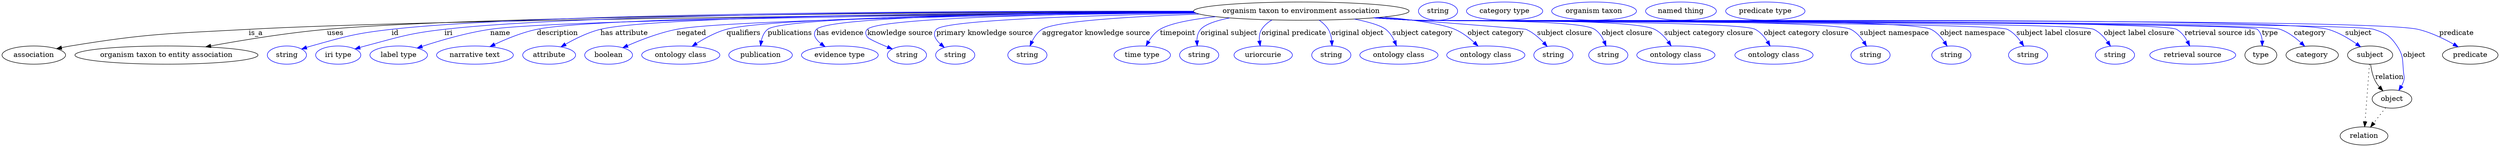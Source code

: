 digraph {
	graph [bb="0,0,4907,283"];
	node [label="\N"];
	"organism taxon to environment association"	[height=0.5,
		label="organism taxon to environment association",
		pos="2552.4,265",
		width=5.8856];
	association	[height=0.5,
		pos="62.394,178",
		width=1.7332];
	"organism taxon to environment association" -> association	[label=is_a,
		lp="498.39,221.5",
		pos="e,106.89,190.67 2342.3,262.5 1890.9,258.93 840.8,248.74 484.39,229 327.95,220.33 287.97,221.64 133.39,196 128,195.11 122.41,194.03 \
116.84,192.86"];
	"organism taxon to entity association"	[height=0.5,
		pos="322.39,178",
		width=5.0009];
	"organism taxon to environment association" -> "organism taxon to entity association"	[label=uses,
		lp="653.89,221.5",
		pos="e,399.37,194.29 2340.8,263.85 1913.9,262.93 962.32,257.62 637.39,229 559.77,222.16 472.31,207.74 409.27,196.13"];
	id	[color=blue,
		height=0.5,
		label=string,
		pos="558.39,178",
		width=1.0652];
	"organism taxon to environment association" -> id	[color=blue,
		label=id,
		lp="771.39,221.5",
		pos="e,587.38,189.97 2340.4,264.8 1935,265.51 1063.5,262.86 764.39,229 693.11,220.93 675.47,215.35 606.39,196 603.29,195.13 600.09,194.16 \
596.89,193.14",
		style=solid];
	iri	[color=blue,
		height=0.5,
		label="iri type",
		pos="659.39,178",
		width=1.2277];
	"organism taxon to environment association" -> iri	[color=blue,
		label=iri,
		lp="876.39,221.5",
		pos="e,692.32,190.13 2340.4,264.55 1953.5,264.73 1147,261.08 868.39,229 797.99,220.89 780.89,214.18 712.39,196 709.02,195.11 705.55,194.12 \
702.07,193.1",
		style=solid];
	name	[color=blue,
		height=0.5,
		label="label type",
		pos="778.39,178",
		width=1.5707];
	"organism taxon to environment association" -> name	[color=blue,
		label=name,
		lp="977.39,221.5",
		pos="e,814.5,191.97 2342.8,262.32 1941,258.68 1090.5,248.74 957.39,229 911.15,222.15 859.92,207.04 824.16,195.21",
		style=solid];
	description	[color=blue,
		height=0.5,
		label="narrative text",
		pos="928.39,178",
		width=2.0943];
	"organism taxon to environment association" -> description	[color=blue,
		label=description,
		lp="1088.9,221.5",
		pos="e,957.48,194.73 2341.1,263.41 1956.7,261.7 1171.1,255.03 1048.4,229 1019.9,222.95 989.57,210.27 966.56,199.2",
		style=solid];
	"has attribute"	[color=blue,
		height=0.5,
		label=attribute,
		pos="1073.4,178",
		width=1.4443];
	"organism taxon to environment association" -> "has attribute"	[color=blue,
		label="has attribute",
		lp="1220.4,221.5",
		pos="e,1096.5,194.23 2341,263.69 1982.5,262.42 1283.2,256.39 1173.4,229 1149.3,222.98 1124.3,210.48 1105.3,199.48",
		style=solid];
	negated	[color=blue,
		height=0.5,
		label=boolean,
		pos="1190.4,178",
		width=1.2999];
	"organism taxon to environment association" -> negated	[color=blue,
		label=negated,
		lp="1352.4,221.5",
		pos="e,1218.1,192.53 2343.6,261.81 2019,257.84 1420.3,248.04 1323.4,229 1289.8,222.39 1253.5,208.23 1227.3,196.66",
		style=solid];
	qualifiers	[color=blue,
		height=0.5,
		label="ontology class",
		pos="1331.4,178",
		width=2.1304];
	"organism taxon to environment association" -> qualifiers	[color=blue,
		label=qualifiers,
		lp="1454.9,221.5",
		pos="e,1353.8,195.41 2342,262.85 2039.2,260.37 1507.3,252.68 1421.4,229 1400.5,223.23 1379.1,211.67 1362.5,201.12",
		style=solid];
	publications	[color=blue,
		height=0.5,
		label=publication,
		pos="1488.4,178",
		width=1.7332];
	"organism taxon to environment association" -> publications	[color=blue,
		label=publications,
		lp="1546.4,221.5",
		pos="e,1488.3,196.18 2341.3,263.3 2044.2,261.4 1534.8,254.43 1502.4,229 1495.4,223.48 1491.7,214.73 1489.8,206.08",
		style=solid];
	"has evidence"	[color=blue,
		height=0.5,
		label="evidence type",
		pos="1644.4,178",
		width=2.0943];
	"organism taxon to environment association" -> "has evidence"	[color=blue,
		label="has evidence",
		lp="1644.9,221.5",
		pos="e,1615.2,194.71 2341.2,263.59 2068,261.99 1623.8,255.33 1598.4,229 1589.6,219.91 1596.2,209.68 1606.9,200.86",
		style=solid];
	"knowledge source"	[color=blue,
		height=0.5,
		label=string,
		pos="1776.4,178",
		width=1.0652];
	"organism taxon to environment association" -> "knowledge source"	[color=blue,
		label="knowledge source",
		lp="1762.9,221.5",
		pos="e,1747.6,190.14 2342.4,262.58 2096.8,259.87 1720.4,251.97 1698.4,229 1693.8,224.19 1694.8,219.6 1698.4,214 1700.9,210.08 1719.8,\
201.57 1738.3,193.92",
		style=solid];
	"primary knowledge source"	[color=blue,
		height=0.5,
		label=string,
		pos="1871.4,178",
		width=1.0652];
	"organism taxon to environment association" -> "primary knowledge source"	[color=blue,
		label="primary knowledge source",
		lp="1929.4,221.5",
		pos="e,1849.9,193.09 2345.8,260.83 2140,256.62 1852,247.47 1834.4,229 1825.8,220 1832.4,208.99 1842.3,199.59",
		style=solid];
	"aggregator knowledge source"	[color=blue,
		height=0.5,
		label=string,
		pos="2013.4,178",
		width=1.0652];
	"organism taxon to environment association" -> "aggregator knowledge source"	[color=blue,
		label="aggregator knowledge source",
		lp="2148.9,221.5",
		pos="e,2018.5,195.92 2351.8,259.15 2220.7,254.46 2068.9,245.52 2042.4,229 2033.5,223.49 2027.1,214.21 2022.6,205.14",
		style=solid];
	timepoint	[color=blue,
		height=0.5,
		label="time type",
		pos="2239.4,178",
		width=1.5346];
	"organism taxon to environment association" -> timepoint	[color=blue,
		label=timepoint,
		lp="2309.4,221.5",
		pos="e,2246.9,196.26 2383.9,254 2337.3,248.79 2294.1,240.9 2274.4,229 2265,223.34 2257.5,214.08 2251.9,205.06",
		style=solid];
	"original subject"	[color=blue,
		height=0.5,
		label=string,
		pos="2351.4,178",
		width=1.0652];
	"organism taxon to environment association" -> "original subject"	[color=blue,
		label="original subject",
		lp="2410.4,221.5",
		pos="e,2347.5,196.32 2411.5,251.51 2385.4,246.38 2363.5,239.16 2354.4,229 2348.9,222.88 2347.1,214.5 2346.9,206.34",
		style=solid];
	"original predicate"	[color=blue,
		height=0.5,
		label=uriorcurie,
		pos="2477.4,178",
		width=1.5887];
	"organism taxon to environment association" -> "original predicate"	[color=blue,
		label="original predicate",
		lp="2537.9,221.5",
		pos="e,2471.6,196.05 2494.5,247.47 2486.5,242.76 2479.4,236.73 2474.4,229 2470.1,222.3 2469.2,213.98 2469.9,206.06",
		style=solid];
	"original object"	[color=blue,
		height=0.5,
		label=string,
		pos="2611.4,178",
		width=1.0652];
	"organism taxon to environment association" -> "original object"	[color=blue,
		label="original object",
		lp="2662.9,221.5",
		pos="e,2612.8,196.39 2587.4,247.19 2594.4,242.27 2600.9,236.22 2605.4,229 2609.5,222.35 2611.5,214.25 2612.3,206.52",
		style=solid];
	"subject category"	[color=blue,
		height=0.5,
		label="ontology class",
		pos="2744.4,178",
		width=2.1304];
	"organism taxon to environment association" -> "subject category"	[color=blue,
		label="subject category",
		lp="2790.9,221.5",
		pos="e,2739.6,196.35 2656.6,249.31 2683.4,243.95 2707.7,237.15 2718.4,229 2726.1,223.15 2731.7,214.37 2735.7,205.79",
		style=solid];
	"object category"	[color=blue,
		height=0.5,
		label="ontology class",
		pos="2915.4,178",
		width=2.1304];
	"organism taxon to environment association" -> "object category"	[color=blue,
		label="object category",
		lp="2934.9,221.5",
		pos="e,2900,195.89 2714.6,253.36 2771.9,247.87 2828.5,239.97 2854.4,229 2868.6,222.98 2882.1,212.57 2892.8,202.81",
		style=solid];
	"subject closure"	[color=blue,
		height=0.5,
		label=string,
		pos="3048.4,178",
		width=1.0652];
	"organism taxon to environment association" -> "subject closure"	[color=blue,
		label="subject closure",
		lp="3070.9,221.5",
		pos="e,3036.1,195.1 2703.4,252.33 2830.8,242.44 2992.7,229.75 2994.4,229 3007.7,223.17 3019.8,212.67 3029.2,202.79",
		style=solid];
	"object closure"	[color=blue,
		height=0.5,
		label=string,
		pos="3156.4,178",
		width=1.0652];
	"organism taxon to environment association" -> "object closure"	[color=blue,
		label="object closure",
		lp="3193.4,221.5",
		pos="e,3152,195.95 2700.4,252.08 2724.8,250.27 2749.8,248.51 2773.4,247 2812.9,244.48 3095.9,250.14 3129.4,229 3138,223.59 3144,214.46 \
3148.2,205.47",
		style=solid];
	"subject category closure"	[color=blue,
		height=0.5,
		label="ontology class",
		pos="3289.4,178",
		width=2.1304];
	"organism taxon to environment association" -> "subject category closure"	[color=blue,
		label="subject category closure",
		lp="3353.9,221.5",
		pos="e,3280.1,196.2 2698.6,251.95 2723.5,250.13 2749.2,248.39 2773.4,247 2826,243.98 3200.1,252.16 3247.4,229 3258.3,223.66 3267.4,214.03 \
3274.4,204.63",
		style=solid];
	"object category closure"	[color=blue,
		height=0.5,
		label="ontology class",
		pos="3482.4,178",
		width=2.1304];
	"organism taxon to environment association" -> "object category closure"	[color=blue,
		label="object category closure",
		lp="3545.9,221.5",
		pos="e,3474.7,196.19 2697.1,251.83 2722.5,249.99 2748.7,248.28 2773.4,247 2810.7,245.07 3412.3,246.25 3445.4,229 3455.6,223.71 3463.6,\
214.21 3469.6,204.91",
		style=solid];
	"subject namespace"	[color=blue,
		height=0.5,
		label=string,
		pos="3672.4,178",
		width=1.0652];
	"organism taxon to environment association" -> "subject namespace"	[color=blue,
		label="subject namespace",
		lp="3719.4,221.5",
		pos="e,3664.4,195.75 2696.2,251.77 2721.9,249.92 2748.4,248.22 2773.4,247 2821.1,244.67 3590.7,250.41 3633.4,229 3644.1,223.64 3652.7,\
213.81 3659.1,204.28",
		style=solid];
	"object namespace"	[color=blue,
		height=0.5,
		label=string,
		pos="3831.4,178",
		width=1.0652];
	"organism taxon to environment association" -> "object namespace"	[color=blue,
		label="object namespace",
		lp="3873.4,221.5",
		pos="e,3823.1,195.77 2695.9,251.72 2721.7,249.87 2748.3,248.19 2773.4,247 2829.9,244.33 3740.6,253.95 3791.4,229 3802.2,223.67 3811.1,\
213.85 3817.7,204.31",
		style=solid];
	"subject label closure"	[color=blue,
		height=0.5,
		label=string,
		pos="3982.4,178",
		width=1.0652];
	"organism taxon to environment association" -> "subject label closure"	[color=blue,
		label="subject label closure",
		lp="4033.4,221.5",
		pos="e,3973.8,195.79 2695.6,251.7 2721.5,249.84 2748.2,248.16 2773.4,247 2805.8,245.5 3912.2,243.1 3941.4,229 3952.4,223.69 3961.4,213.88 \
3968.2,204.34",
		style=solid];
	"object label closure"	[color=blue,
		height=0.5,
		label=string,
		pos="4153.4,178",
		width=1.0652];
	"organism taxon to environment association" -> "object label closure"	[color=blue,
		label="object label closure",
		lp="4200.9,221.5",
		pos="e,4144.5,195.81 2695.3,251.68 2721.2,249.82 2748.1,248.14 2773.4,247 2810.5,245.32 4077.8,244.93 4111.4,229 4122.5,223.72 4131.8,\
213.91 4138.7,204.36",
		style=solid];
	"retrieval source ids"	[color=blue,
		height=0.5,
		label="retrieval source",
		pos="4306.4,178",
		width=2.347];
	"organism taxon to environment association" -> "retrieval source ids"	[color=blue,
		label="retrieval source ids",
		lp="4359.9,221.5",
		pos="e,4300.4,196.18 2695,251.67 2721,249.8 2748,248.13 2773.4,247 2815.1,245.15 4237.9,249.24 4274.4,229 4283.9,223.75 4290.9,214.39 \
4296,205.18",
		style=solid];
	type	[height=0.5,
		pos="4440.4,178",
		width=0.86659];
	"organism taxon to environment association" -> type	[color=blue,
		label=type,
		lp="4458.4,221.5",
		pos="e,4443.1,195.99 2695,251.65 2721,249.78 2748,248.11 2773.4,247 2796.4,245.99 4416.1,244.23 4433.4,229 4439.9,223.32 4442.4,214.65 \
4443.1,206.12",
		style=solid];
	category	[height=0.5,
		pos="4541.4,178",
		width=1.4263];
	"organism taxon to environment association" -> category	[color=blue,
		label=category,
		lp="4536.9,221.5",
		pos="e,4526.7,195.48 2694.7,251.66 2720.8,249.79 2747.9,248.11 2773.4,247 2820.7,244.93 4433.8,244.83 4478.4,229 4493.6,223.59 4508,212.84 \
4519.1,202.68",
		style=solid];
	subject	[height=0.5,
		pos="4655.4,178",
		width=1.2277];
	"organism taxon to environment association" -> subject	[color=blue,
		label=subject,
		lp="4632.4,221.5",
		pos="e,4636.7,194.32 2694.7,251.65 2720.8,249.78 2747.9,248.11 2773.4,247 2873.2,242.66 4476.2,256.25 4572.4,229 4592.6,223.29 4612.7,\
211.3 4628.2,200.49",
		style=solid];
	object	[height=0.5,
		pos="4698.4,91",
		width=1.0832];
	"organism taxon to environment association" -> object	[color=blue,
		label=object,
		lp="4742.4,178",
		pos="e,4711.8,108.09 2694.7,251.64 2720.8,249.77 2747.9,248.1 2773.4,247 2825.8,244.74 4612.5,245.3 4662.4,229 4686.3,221.18 4694.3,216.87 \
4708.4,196 4722.2,175.52 4718.5,166.51 4721.4,142 4722.2,135.38 4723.3,133.39 4721.4,127 4720.4,123.55 4718.9,120.13 4717.1,116.85",
		style=solid];
	predicate	[height=0.5,
		pos="4852.4,178",
		width=1.5165];
	"organism taxon to environment association" -> predicate	[color=blue,
		label=predicate,
		lp="4825.4,221.5",
		pos="e,4828.6,194.36 2694.7,251.63 2720.8,249.76 2747.9,248.09 2773.4,247 2883.1,242.29 4642.5,254.08 4749.4,229 4774.3,223.16 4800.2,\
210.56 4819.8,199.48",
		style=solid];
	association_type	[color=blue,
		height=0.5,
		label=string,
		pos="2820.4,265",
		width=1.0652];
	association_category	[color=blue,
		height=0.5,
		label="category type",
		pos="2951.4,265",
		width=2.0762];
	subject -> object	[label=relation,
		lp="4693.4,134.5",
		pos="e,4680.5,107.23 4656.5,159.55 4657.7,149.57 4660.2,137.07 4665.4,127 4667.6,122.68 4670.5,118.52 4673.7,114.66"];
	relation	[height=0.5,
		pos="4643.4,18",
		width=1.2999];
	subject -> relation	[pos="e,4644.7,36.188 4654.1,159.79 4652,132.48 4648,78.994 4645.5,46.38",
		style=dotted];
	"organism taxon to environment association_subject"	[color=blue,
		height=0.5,
		label="organism taxon",
		pos="3127.4,265",
		width=2.3109];
	object -> relation	[pos="e,4656.2,35.54 4685.9,73.889 4679,64.939 4670.2,53.617 4662.4,43.584",
		style=dotted];
	"organism taxon to environment association_object"	[color=blue,
		height=0.5,
		label="named thing",
		pos="3298.4,265",
		width=1.9318];
	"organism taxon to environment association_predicate"	[color=blue,
		height=0.5,
		label="predicate type",
		pos="3464.4,265",
		width=2.1665];
}
